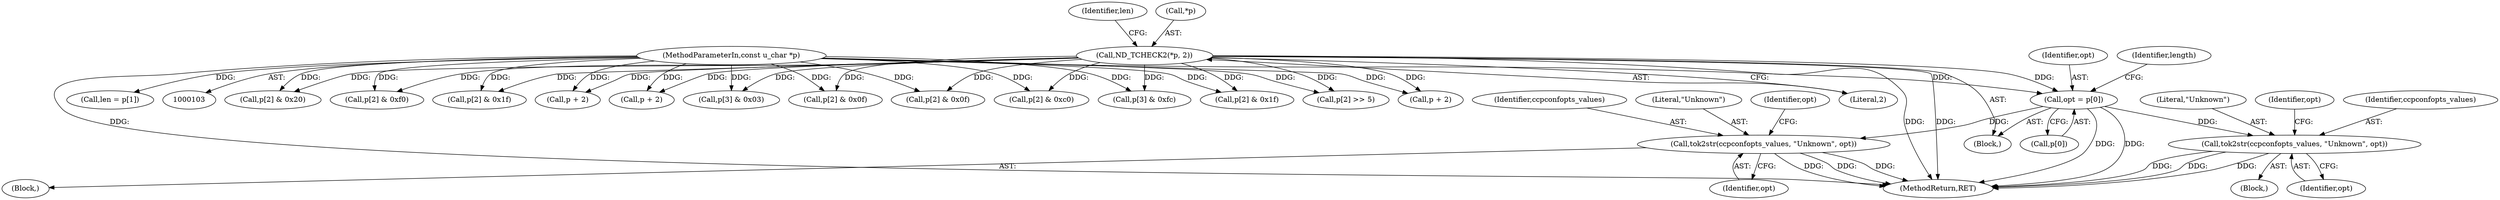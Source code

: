 digraph "0_tcpdump_7029d15f148ef24bb7c6668bc640f5470d085e5a_0@array" {
"1000125" [label="(Call,opt = p[0])"];
"1000116" [label="(Call,ND_TCHECK2(*p, 2))"];
"1000105" [label="(MethodParameterIn,const u_char *p)"];
"1000147" [label="(Call,tok2str(ccpconfopts_values, \"Unknown\", opt))"];
"1000162" [label="(Call,tok2str(ccpconfopts_values, \"Unknown\", opt))"];
"1000221" [label="(Call,p + 2)"];
"1000313" [label="(Call,p[3] & 0x03)"];
"1000163" [label="(Identifier,ccpconfopts_values)"];
"1000126" [label="(Identifier,opt)"];
"1000291" [label="(Call,p[2] & 0x0f)"];
"1000307" [label="(Call,p[3] & 0xfc)"];
"1000146" [label="(Block,)"];
"1000150" [label="(Identifier,opt)"];
"1000147" [label="(Call,tok2str(ccpconfopts_values, \"Unknown\", opt))"];
"1000240" [label="(Call,p[2] & 0x20)"];
"1000149" [label="(Literal,\"Unknown\")"];
"1000162" [label="(Call,tok2str(ccpconfopts_values, \"Unknown\", opt))"];
"1000165" [label="(Identifier,opt)"];
"1000282" [label="(Call,p[2] & 0xf0)"];
"1000201" [label="(Call,p[2] & 0x1f)"];
"1000375" [label="(MethodReturn,RET)"];
"1000125" [label="(Call,opt = p[0])"];
"1000107" [label="(Block,)"];
"1000116" [label="(Call,ND_TCHECK2(*p, 2))"];
"1000105" [label="(MethodParameterIn,const u_char *p)"];
"1000121" [label="(Identifier,len)"];
"1000152" [label="(Identifier,opt)"];
"1000120" [label="(Call,len = p[1])"];
"1000161" [label="(Block,)"];
"1000186" [label="(Call,p + 2)"];
"1000117" [label="(Call,*p)"];
"1000148" [label="(Identifier,ccpconfopts_values)"];
"1000300" [label="(Call,p[2] & 0x0f)"];
"1000164" [label="(Literal,\"Unknown\")"];
"1000232" [label="(Call,p[2] & 0xc0)"];
"1000119" [label="(Literal,2)"];
"1000248" [label="(Call,p[2] & 0x1f)"];
"1000127" [label="(Call,p[0])"];
"1000196" [label="(Call,p[2] >> 5)"];
"1000132" [label="(Identifier,length)"];
"1000271" [label="(Call,p + 2)"];
"1000167" [label="(Identifier,opt)"];
"1000125" -> "1000107"  [label="AST: "];
"1000125" -> "1000127"  [label="CFG: "];
"1000126" -> "1000125"  [label="AST: "];
"1000127" -> "1000125"  [label="AST: "];
"1000132" -> "1000125"  [label="CFG: "];
"1000125" -> "1000375"  [label="DDG: "];
"1000125" -> "1000375"  [label="DDG: "];
"1000116" -> "1000125"  [label="DDG: "];
"1000105" -> "1000125"  [label="DDG: "];
"1000125" -> "1000147"  [label="DDG: "];
"1000125" -> "1000162"  [label="DDG: "];
"1000116" -> "1000107"  [label="AST: "];
"1000116" -> "1000119"  [label="CFG: "];
"1000117" -> "1000116"  [label="AST: "];
"1000119" -> "1000116"  [label="AST: "];
"1000121" -> "1000116"  [label="CFG: "];
"1000116" -> "1000375"  [label="DDG: "];
"1000116" -> "1000375"  [label="DDG: "];
"1000116" -> "1000186"  [label="DDG: "];
"1000116" -> "1000196"  [label="DDG: "];
"1000116" -> "1000201"  [label="DDG: "];
"1000116" -> "1000221"  [label="DDG: "];
"1000116" -> "1000232"  [label="DDG: "];
"1000116" -> "1000240"  [label="DDG: "];
"1000116" -> "1000248"  [label="DDG: "];
"1000116" -> "1000271"  [label="DDG: "];
"1000116" -> "1000282"  [label="DDG: "];
"1000116" -> "1000291"  [label="DDG: "];
"1000116" -> "1000300"  [label="DDG: "];
"1000116" -> "1000307"  [label="DDG: "];
"1000116" -> "1000313"  [label="DDG: "];
"1000105" -> "1000103"  [label="AST: "];
"1000105" -> "1000375"  [label="DDG: "];
"1000105" -> "1000120"  [label="DDG: "];
"1000105" -> "1000186"  [label="DDG: "];
"1000105" -> "1000196"  [label="DDG: "];
"1000105" -> "1000201"  [label="DDG: "];
"1000105" -> "1000221"  [label="DDG: "];
"1000105" -> "1000232"  [label="DDG: "];
"1000105" -> "1000240"  [label="DDG: "];
"1000105" -> "1000248"  [label="DDG: "];
"1000105" -> "1000271"  [label="DDG: "];
"1000105" -> "1000282"  [label="DDG: "];
"1000105" -> "1000291"  [label="DDG: "];
"1000105" -> "1000300"  [label="DDG: "];
"1000105" -> "1000307"  [label="DDG: "];
"1000105" -> "1000313"  [label="DDG: "];
"1000147" -> "1000146"  [label="AST: "];
"1000147" -> "1000150"  [label="CFG: "];
"1000148" -> "1000147"  [label="AST: "];
"1000149" -> "1000147"  [label="AST: "];
"1000150" -> "1000147"  [label="AST: "];
"1000152" -> "1000147"  [label="CFG: "];
"1000147" -> "1000375"  [label="DDG: "];
"1000147" -> "1000375"  [label="DDG: "];
"1000147" -> "1000375"  [label="DDG: "];
"1000162" -> "1000161"  [label="AST: "];
"1000162" -> "1000165"  [label="CFG: "];
"1000163" -> "1000162"  [label="AST: "];
"1000164" -> "1000162"  [label="AST: "];
"1000165" -> "1000162"  [label="AST: "];
"1000167" -> "1000162"  [label="CFG: "];
"1000162" -> "1000375"  [label="DDG: "];
"1000162" -> "1000375"  [label="DDG: "];
"1000162" -> "1000375"  [label="DDG: "];
}
